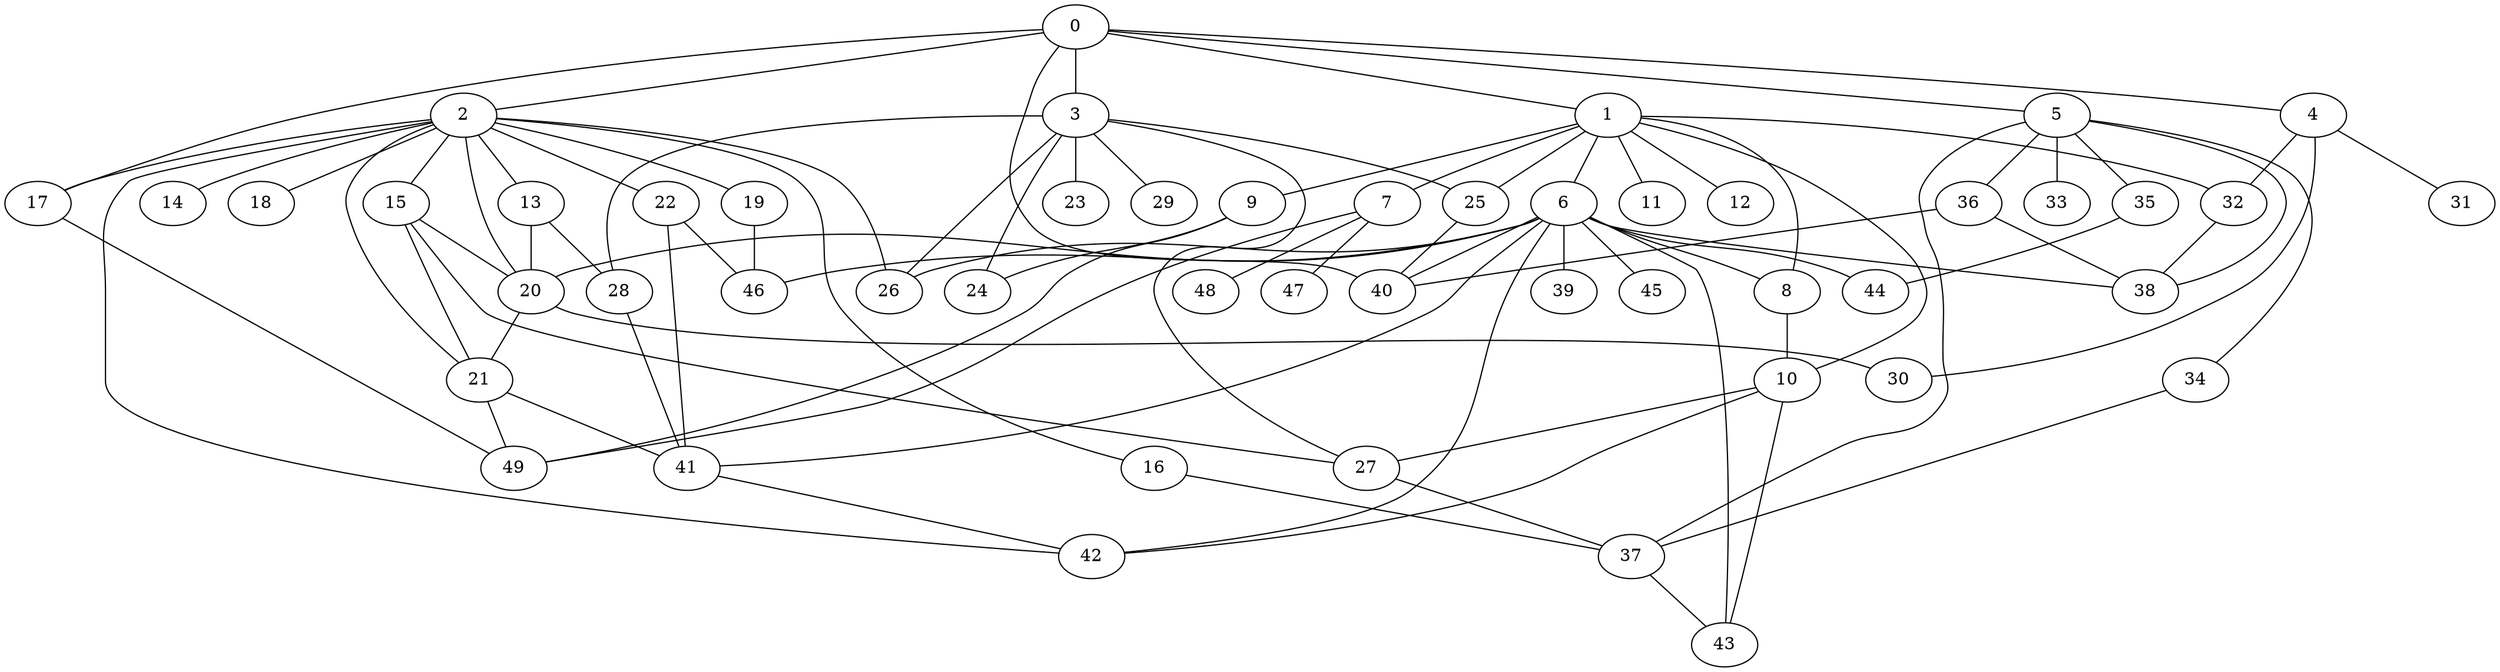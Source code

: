 
graph graphname {
    0 -- 1
0 -- 2
0 -- 3
0 -- 4
0 -- 5
0 -- 17
0 -- 40
1 -- 6
1 -- 7
1 -- 8
1 -- 9
1 -- 10
1 -- 11
1 -- 12
1 -- 25
1 -- 32
2 -- 13
2 -- 14
2 -- 15
2 -- 16
2 -- 17
2 -- 18
2 -- 19
2 -- 20
2 -- 21
2 -- 22
2 -- 26
2 -- 42
3 -- 23
3 -- 24
3 -- 25
3 -- 26
3 -- 27
3 -- 28
3 -- 29
4 -- 32
4 -- 30
4 -- 31
5 -- 33
5 -- 34
5 -- 35
5 -- 36
5 -- 37
5 -- 38
6 -- 39
6 -- 40
6 -- 41
6 -- 42
6 -- 43
6 -- 44
6 -- 45
6 -- 46
6 -- 26
6 -- 8
6 -- 38
6 -- 20
7 -- 48
7 -- 49
7 -- 47
8 -- 10
9 -- 24
9 -- 49
10 -- 43
10 -- 42
10 -- 27
13 -- 20
13 -- 28
15 -- 27
15 -- 20
15 -- 21
16 -- 37
17 -- 49
19 -- 46
20 -- 30
20 -- 21
21 -- 49
21 -- 41
22 -- 41
22 -- 46
25 -- 40
27 -- 37
28 -- 41
32 -- 38
34 -- 37
35 -- 44
36 -- 38
36 -- 40
37 -- 43
41 -- 42

}
